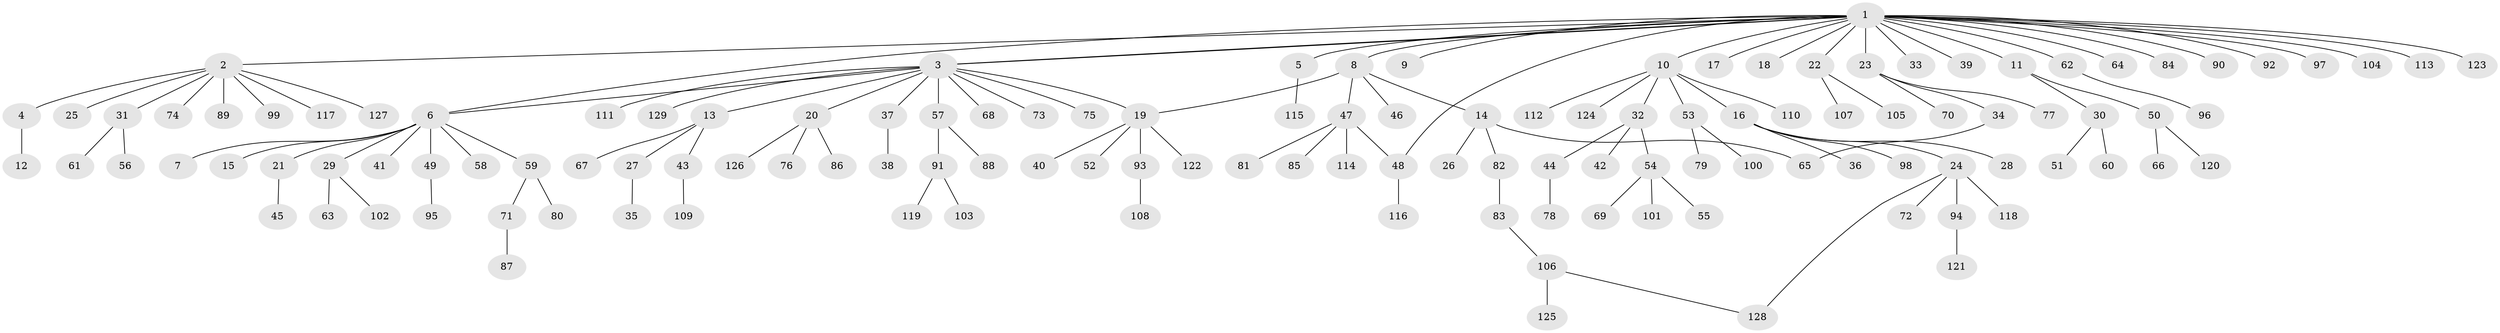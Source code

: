 // coarse degree distribution, {3: 0.07692307692307693, 1: 0.6923076923076923, 6: 0.019230769230769232, 4: 0.038461538461538464, 2: 0.11538461538461539, 7: 0.019230769230769232, 21: 0.019230769230769232, 10: 0.019230769230769232}
// Generated by graph-tools (version 1.1) at 2025/36/03/04/25 23:36:48]
// undirected, 129 vertices, 134 edges
graph export_dot {
  node [color=gray90,style=filled];
  1;
  2;
  3;
  4;
  5;
  6;
  7;
  8;
  9;
  10;
  11;
  12;
  13;
  14;
  15;
  16;
  17;
  18;
  19;
  20;
  21;
  22;
  23;
  24;
  25;
  26;
  27;
  28;
  29;
  30;
  31;
  32;
  33;
  34;
  35;
  36;
  37;
  38;
  39;
  40;
  41;
  42;
  43;
  44;
  45;
  46;
  47;
  48;
  49;
  50;
  51;
  52;
  53;
  54;
  55;
  56;
  57;
  58;
  59;
  60;
  61;
  62;
  63;
  64;
  65;
  66;
  67;
  68;
  69;
  70;
  71;
  72;
  73;
  74;
  75;
  76;
  77;
  78;
  79;
  80;
  81;
  82;
  83;
  84;
  85;
  86;
  87;
  88;
  89;
  90;
  91;
  92;
  93;
  94;
  95;
  96;
  97;
  98;
  99;
  100;
  101;
  102;
  103;
  104;
  105;
  106;
  107;
  108;
  109;
  110;
  111;
  112;
  113;
  114;
  115;
  116;
  117;
  118;
  119;
  120;
  121;
  122;
  123;
  124;
  125;
  126;
  127;
  128;
  129;
  1 -- 2;
  1 -- 3;
  1 -- 3;
  1 -- 5;
  1 -- 6;
  1 -- 8;
  1 -- 9;
  1 -- 10;
  1 -- 11;
  1 -- 17;
  1 -- 18;
  1 -- 22;
  1 -- 23;
  1 -- 33;
  1 -- 39;
  1 -- 48;
  1 -- 62;
  1 -- 64;
  1 -- 84;
  1 -- 90;
  1 -- 92;
  1 -- 97;
  1 -- 104;
  1 -- 113;
  1 -- 123;
  2 -- 4;
  2 -- 25;
  2 -- 31;
  2 -- 74;
  2 -- 89;
  2 -- 99;
  2 -- 117;
  2 -- 127;
  3 -- 6;
  3 -- 13;
  3 -- 19;
  3 -- 20;
  3 -- 37;
  3 -- 57;
  3 -- 68;
  3 -- 73;
  3 -- 75;
  3 -- 111;
  3 -- 129;
  4 -- 12;
  5 -- 115;
  6 -- 7;
  6 -- 15;
  6 -- 21;
  6 -- 29;
  6 -- 41;
  6 -- 49;
  6 -- 58;
  6 -- 59;
  8 -- 14;
  8 -- 19;
  8 -- 46;
  8 -- 47;
  10 -- 16;
  10 -- 32;
  10 -- 53;
  10 -- 110;
  10 -- 112;
  10 -- 124;
  11 -- 30;
  11 -- 50;
  13 -- 27;
  13 -- 43;
  13 -- 67;
  14 -- 26;
  14 -- 65;
  14 -- 82;
  16 -- 24;
  16 -- 28;
  16 -- 36;
  16 -- 98;
  19 -- 40;
  19 -- 52;
  19 -- 93;
  19 -- 122;
  20 -- 76;
  20 -- 86;
  20 -- 126;
  21 -- 45;
  22 -- 105;
  22 -- 107;
  23 -- 34;
  23 -- 70;
  23 -- 77;
  24 -- 72;
  24 -- 94;
  24 -- 118;
  24 -- 128;
  27 -- 35;
  29 -- 63;
  29 -- 102;
  30 -- 51;
  30 -- 60;
  31 -- 56;
  31 -- 61;
  32 -- 42;
  32 -- 44;
  32 -- 54;
  34 -- 65;
  37 -- 38;
  43 -- 109;
  44 -- 78;
  47 -- 48;
  47 -- 81;
  47 -- 85;
  47 -- 114;
  48 -- 116;
  49 -- 95;
  50 -- 66;
  50 -- 120;
  53 -- 79;
  53 -- 100;
  54 -- 55;
  54 -- 69;
  54 -- 101;
  57 -- 88;
  57 -- 91;
  59 -- 71;
  59 -- 80;
  62 -- 96;
  71 -- 87;
  82 -- 83;
  83 -- 106;
  91 -- 103;
  91 -- 119;
  93 -- 108;
  94 -- 121;
  106 -- 125;
  106 -- 128;
}
